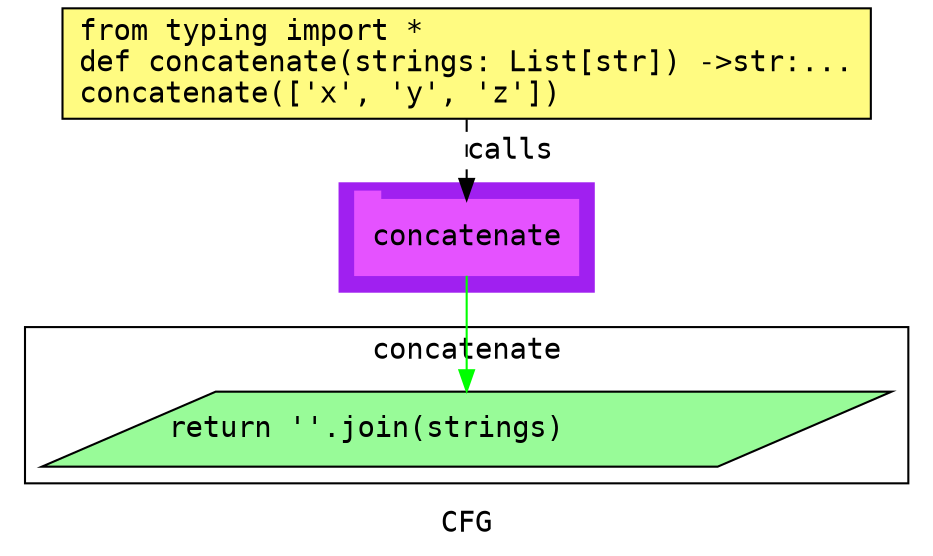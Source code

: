 digraph cluster814CFG {
	graph [bb="0,0,424,259",
		compound=True,
		fontname="DejaVu Sans Mono",
		label=CFG,
		lheight=0.21,
		lp="212,11.5",
		lwidth=0.35,
		pack=False,
		rankdir=TB,
		ranksep=0.02
	];
	node [fontname="DejaVu Sans Mono",
		label="\N"
	];
	edge [fontname="DejaVu Sans Mono"];
	subgraph cluster_1 {
		graph [bb="151,123,273,175",
			color=purple,
			compound=true,
			fontname="DejaVu Sans Mono",
			label="",
			rankdir=TB,
			ranksep=0.02,
			shape=tab,
			style=filled
		];
		node [fontname="DejaVu Sans Mono"];
		edge [fontname="DejaVu Sans Mono"];
		6	[color="#E552FF",
			height=0.5,
			label=concatenate,
			linenum="[5]",
			pos="212,149",
			shape=tab,
			style=filled,
			width=1.4861];
	}
	subgraph cluster2concatenate {
		graph [bb="8,31,416,106",
			compound=True,
			fontname="DejaVu Sans Mono",
			label=concatenate,
			lheight=0.21,
			lp="212,94.5",
			lwidth=1.26,
			pack=False,
			rankdir=TB,
			ranksep=0.02
		];
		node [fontname="DejaVu Sans Mono"];
		edge [fontname="DejaVu Sans Mono"];
		3	[fillcolor="#98fb98",
			height=0.5,
			label="return ''.join(strings)\l",
			linenum="[3]",
			pos="212,57",
			shape=parallelogram,
			style="filled,solid",
			width=5.4529];
	}
	1	[fillcolor="#FFFB81",
		height=0.73611,
		label="from typing import *\ldef concatenate(strings: List[str]) ->str:...\lconcatenate(['x', 'y', 'z'])\l",
		linenum="[1]",
		pos="212,232.5",
		shape=rectangle,
		style="filled,solid",
		width=5.3889];
	1 -> 6	[label=calls,
		lp="233,190.5",
		pos="e,212,167.13 212,205.71 212,196.66 212,186.47 212,177.3",
		style=dashed];
	6 -> 3	[color=green,
		pos="e,212,75.3 212,130.65 212,117.82 212,100.11 212,85.381"];
}
